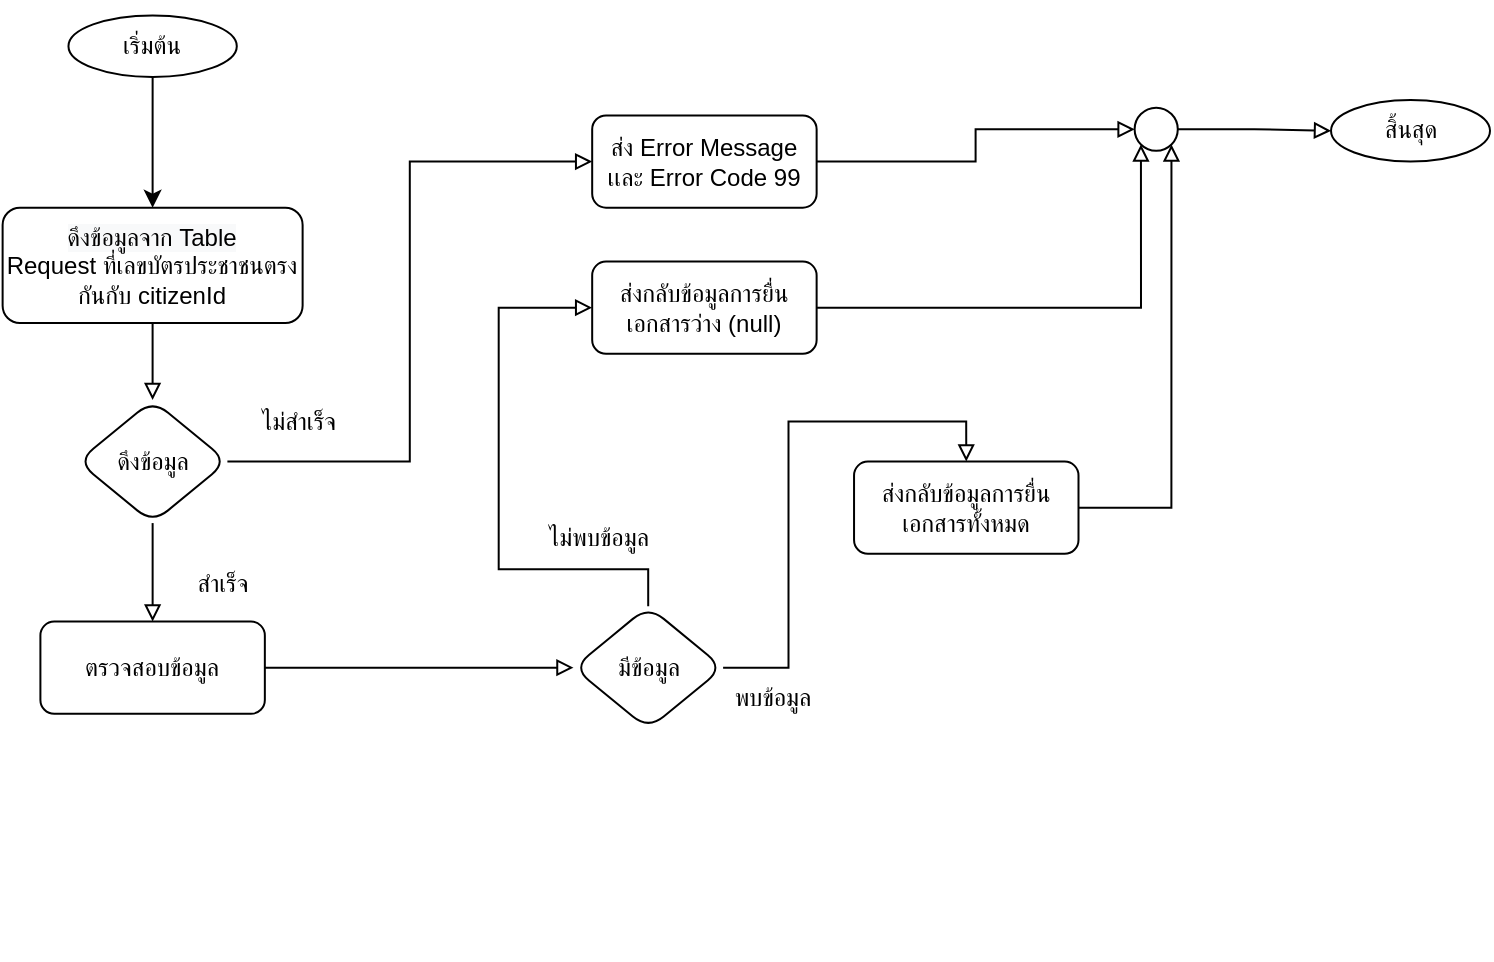 <mxfile version="20.2.7" type="github">
  <diagram id="KNPTt2FtTy1nRqzTEt9b" name="หน้า-1">
    <mxGraphModel dx="1351" dy="877" grid="1" gridSize="10" guides="1" tooltips="1" connect="1" arrows="1" fold="1" page="1" pageScale="1" pageWidth="827" pageHeight="1169" math="0" shadow="0">
      <root>
        <mxCell id="0" />
        <mxCell id="1" parent="0" />
        <mxCell id="E8JjlWG6P60XFBqgVYq_-1" value="" style="group" vertex="1" connectable="0" parent="1">
          <mxGeometry x="42" y="40" width="744" height="480" as="geometry" />
        </mxCell>
        <mxCell id="E8JjlWG6P60XFBqgVYq_-2" value="" style="group" vertex="1" connectable="0" parent="E8JjlWG6P60XFBqgVYq_-1">
          <mxGeometry x="19.2" y="7.692" width="724.8" height="356.923" as="geometry" />
        </mxCell>
        <mxCell id="E8JjlWG6P60XFBqgVYq_-3" value="เริ่มต้น" style="ellipse;whiteSpace=wrap;html=1;rounded=1;glass=0;strokeWidth=1;shadow=0;" vertex="1" parent="E8JjlWG6P60XFBqgVYq_-2">
          <mxGeometry x="14.028" width="84.17" height="30.769" as="geometry" />
        </mxCell>
        <mxCell id="E8JjlWG6P60XFBqgVYq_-4" value="สิ้นสุด" style="ellipse;whiteSpace=wrap;html=1;rounded=1;glass=0;strokeWidth=1;shadow=0;" vertex="1" parent="E8JjlWG6P60XFBqgVYq_-2">
          <mxGeometry x="645.306" y="42.308" width="79.494" height="30.769" as="geometry" />
        </mxCell>
        <mxCell id="E8JjlWG6P60XFBqgVYq_-5" value="&lt;span style=&quot;color: rgb(0, 0, 0); font-family: Helvetica; font-size: 12px; font-style: normal; font-variant-ligatures: normal; font-variant-caps: normal; font-weight: 400; letter-spacing: normal; orphans: 2; text-align: center; text-indent: 0px; text-transform: none; widows: 2; word-spacing: 0px; -webkit-text-stroke-width: 0px; background-color: rgb(248, 249, 250); text-decoration-thickness: initial; text-decoration-style: initial; text-decoration-color: initial; float: none; display: inline !important;&quot;&gt;ดึงข้อมูลจาก Table&lt;br&gt;&lt;/span&gt;Request ที่เลขบัตรประชาชนตรงกันกับ citizenId" style="rounded=1;whiteSpace=wrap;html=1;" vertex="1" parent="E8JjlWG6P60XFBqgVYq_-2">
          <mxGeometry x="-18.89" y="96.15" width="150" height="57.69" as="geometry" />
        </mxCell>
        <mxCell id="E8JjlWG6P60XFBqgVYq_-6" style="edgeStyle=orthogonalEdgeStyle;rounded=0;orthogonalLoop=1;jettySize=auto;html=1;entryX=0.5;entryY=0;entryDx=0;entryDy=0;" edge="1" parent="E8JjlWG6P60XFBqgVYq_-2" source="E8JjlWG6P60XFBqgVYq_-3" target="E8JjlWG6P60XFBqgVYq_-5">
          <mxGeometry relative="1" as="geometry" />
        </mxCell>
        <mxCell id="E8JjlWG6P60XFBqgVYq_-7" value="ส่ง Error Message เเละ Error Code 99" style="whiteSpace=wrap;html=1;rounded=1;" vertex="1" parent="E8JjlWG6P60XFBqgVYq_-2">
          <mxGeometry x="275.892" y="50" width="112.227" height="46.154" as="geometry" />
        </mxCell>
        <mxCell id="E8JjlWG6P60XFBqgVYq_-8" value="ตรวจสอบข้อมูล" style="whiteSpace=wrap;html=1;rounded=1;" vertex="1" parent="E8JjlWG6P60XFBqgVYq_-2">
          <mxGeometry y="303.077" width="112.227" height="46.154" as="geometry" />
        </mxCell>
        <mxCell id="E8JjlWG6P60XFBqgVYq_-9" style="edgeStyle=orthogonalEdgeStyle;rounded=0;orthogonalLoop=1;jettySize=auto;html=1;entryX=0;entryY=0.5;entryDx=0;entryDy=0;endArrow=block;endFill=0;" edge="1" parent="E8JjlWG6P60XFBqgVYq_-2" source="E8JjlWG6P60XFBqgVYq_-11" target="E8JjlWG6P60XFBqgVYq_-7">
          <mxGeometry relative="1" as="geometry" />
        </mxCell>
        <mxCell id="E8JjlWG6P60XFBqgVYq_-10" value="" style="edgeStyle=orthogonalEdgeStyle;rounded=0;orthogonalLoop=1;jettySize=auto;html=1;endArrow=block;endFill=0;" edge="1" parent="E8JjlWG6P60XFBqgVYq_-2" source="E8JjlWG6P60XFBqgVYq_-11" target="E8JjlWG6P60XFBqgVYq_-8">
          <mxGeometry relative="1" as="geometry" />
        </mxCell>
        <mxCell id="E8JjlWG6P60XFBqgVYq_-11" value="ดึงข้อมูล" style="rhombus;whiteSpace=wrap;html=1;rounded=1;" vertex="1" parent="E8JjlWG6P60XFBqgVYq_-2">
          <mxGeometry x="18.705" y="192.308" width="74.818" height="61.538" as="geometry" />
        </mxCell>
        <mxCell id="E8JjlWG6P60XFBqgVYq_-12" value="" style="edgeStyle=orthogonalEdgeStyle;rounded=0;orthogonalLoop=1;jettySize=auto;html=1;endArrow=block;endFill=0;" edge="1" parent="E8JjlWG6P60XFBqgVYq_-2" source="E8JjlWG6P60XFBqgVYq_-5" target="E8JjlWG6P60XFBqgVYq_-11">
          <mxGeometry relative="1" as="geometry" />
        </mxCell>
        <mxCell id="E8JjlWG6P60XFBqgVYq_-13" value="ไม่สำเร็จ" style="text;html=1;align=center;verticalAlign=middle;resizable=0;points=[];autosize=1;strokeColor=none;fillColor=none;" vertex="1" parent="E8JjlWG6P60XFBqgVYq_-2">
          <mxGeometry x="93.523" y="188.462" width="70" height="30" as="geometry" />
        </mxCell>
        <mxCell id="E8JjlWG6P60XFBqgVYq_-14" value="สำเร็จ" style="text;html=1;align=center;verticalAlign=middle;resizable=0;points=[];autosize=1;strokeColor=none;fillColor=none;" vertex="1" parent="E8JjlWG6P60XFBqgVYq_-2">
          <mxGeometry x="65.466" y="269.231" width="50" height="30" as="geometry" />
        </mxCell>
        <mxCell id="E8JjlWG6P60XFBqgVYq_-15" value="มีข้อมูล" style="rhombus;whiteSpace=wrap;html=1;rounded=1;" vertex="1" parent="E8JjlWG6P60XFBqgVYq_-2">
          <mxGeometry x="266.539" y="295.385" width="74.818" height="61.538" as="geometry" />
        </mxCell>
        <mxCell id="E8JjlWG6P60XFBqgVYq_-16" value="" style="edgeStyle=orthogonalEdgeStyle;rounded=0;orthogonalLoop=1;jettySize=auto;html=1;endArrow=block;endFill=0;" edge="1" parent="E8JjlWG6P60XFBqgVYq_-2" source="E8JjlWG6P60XFBqgVYq_-8" target="E8JjlWG6P60XFBqgVYq_-15">
          <mxGeometry relative="1" as="geometry" />
        </mxCell>
        <mxCell id="E8JjlWG6P60XFBqgVYq_-17" value="ส่งกลับข้อมูลการยื่นเอกสารว่าง (null)" style="whiteSpace=wrap;html=1;rounded=1;" vertex="1" parent="E8JjlWG6P60XFBqgVYq_-2">
          <mxGeometry x="275.892" y="123.077" width="112.227" height="46.154" as="geometry" />
        </mxCell>
        <mxCell id="E8JjlWG6P60XFBqgVYq_-18" value="" style="edgeStyle=orthogonalEdgeStyle;rounded=0;orthogonalLoop=1;jettySize=auto;html=1;endArrow=block;endFill=0;" edge="1" parent="E8JjlWG6P60XFBqgVYq_-2" source="E8JjlWG6P60XFBqgVYq_-15" target="E8JjlWG6P60XFBqgVYq_-17">
          <mxGeometry relative="1" as="geometry">
            <Array as="points">
              <mxPoint x="303.948" y="276.923" />
              <mxPoint x="229.13" y="276.923" />
              <mxPoint x="229.13" y="146.154" />
            </Array>
          </mxGeometry>
        </mxCell>
        <mxCell id="E8JjlWG6P60XFBqgVYq_-19" value="ไม่พบข้อมูล" style="text;html=1;align=center;verticalAlign=middle;resizable=0;points=[];autosize=1;strokeColor=none;fillColor=none;" vertex="1" parent="E8JjlWG6P60XFBqgVYq_-2">
          <mxGeometry x="238.483" y="246.154" width="80" height="30" as="geometry" />
        </mxCell>
        <mxCell id="E8JjlWG6P60XFBqgVYq_-20" value="พบข้อมูล" style="text;html=1;align=center;verticalAlign=middle;resizable=0;points=[];autosize=1;strokeColor=none;fillColor=none;" vertex="1" parent="E8JjlWG6P60XFBqgVYq_-2">
          <mxGeometry x="331.07" y="326.154" width="70" height="30" as="geometry" />
        </mxCell>
        <mxCell id="E8JjlWG6P60XFBqgVYq_-21" value="ส่งกลับข้อมูลการยื่นเอกสารทั้งหมด" style="whiteSpace=wrap;html=1;rounded=1;" vertex="1" parent="E8JjlWG6P60XFBqgVYq_-2">
          <mxGeometry x="406.823" y="223.077" width="112.227" height="46.154" as="geometry" />
        </mxCell>
        <mxCell id="E8JjlWG6P60XFBqgVYq_-22" value="" style="edgeStyle=orthogonalEdgeStyle;rounded=0;orthogonalLoop=1;jettySize=auto;html=1;endArrow=block;endFill=0;entryX=0.5;entryY=0;entryDx=0;entryDy=0;" edge="1" parent="E8JjlWG6P60XFBqgVYq_-2" source="E8JjlWG6P60XFBqgVYq_-15" target="E8JjlWG6P60XFBqgVYq_-21">
          <mxGeometry relative="1" as="geometry">
            <mxPoint x="56.114" y="484.615" as="targetPoint" />
          </mxGeometry>
        </mxCell>
        <mxCell id="E8JjlWG6P60XFBqgVYq_-23" value="" style="edgeStyle=orthogonalEdgeStyle;rounded=0;orthogonalLoop=1;jettySize=auto;html=1;endArrow=block;endFill=0;" edge="1" parent="E8JjlWG6P60XFBqgVYq_-2" source="E8JjlWG6P60XFBqgVYq_-24" target="E8JjlWG6P60XFBqgVYq_-4">
          <mxGeometry relative="1" as="geometry" />
        </mxCell>
        <mxCell id="E8JjlWG6P60XFBqgVYq_-24" value="" style="ellipse;whiteSpace=wrap;html=1;aspect=fixed;" vertex="1" parent="E8JjlWG6P60XFBqgVYq_-2">
          <mxGeometry x="547.107" y="46.154" width="21.582" height="21.582" as="geometry" />
        </mxCell>
        <mxCell id="E8JjlWG6P60XFBqgVYq_-25" style="edgeStyle=orthogonalEdgeStyle;rounded=0;orthogonalLoop=1;jettySize=auto;html=1;entryX=0;entryY=0.5;entryDx=0;entryDy=0;endArrow=block;endFill=0;" edge="1" parent="E8JjlWG6P60XFBqgVYq_-2" source="E8JjlWG6P60XFBqgVYq_-7" target="E8JjlWG6P60XFBqgVYq_-24">
          <mxGeometry relative="1" as="geometry" />
        </mxCell>
        <mxCell id="E8JjlWG6P60XFBqgVYq_-26" style="edgeStyle=orthogonalEdgeStyle;rounded=0;orthogonalLoop=1;jettySize=auto;html=1;entryX=0;entryY=1;entryDx=0;entryDy=0;endArrow=block;endFill=0;" edge="1" parent="E8JjlWG6P60XFBqgVYq_-2" source="E8JjlWG6P60XFBqgVYq_-17" target="E8JjlWG6P60XFBqgVYq_-24">
          <mxGeometry relative="1" as="geometry" />
        </mxCell>
        <mxCell id="E8JjlWG6P60XFBqgVYq_-27" style="edgeStyle=orthogonalEdgeStyle;rounded=0;orthogonalLoop=1;jettySize=auto;html=1;entryX=1;entryY=1;entryDx=0;entryDy=0;endArrow=block;endFill=0;" edge="1" parent="E8JjlWG6P60XFBqgVYq_-2" source="E8JjlWG6P60XFBqgVYq_-21" target="E8JjlWG6P60XFBqgVYq_-24">
          <mxGeometry relative="1" as="geometry" />
        </mxCell>
      </root>
    </mxGraphModel>
  </diagram>
</mxfile>
